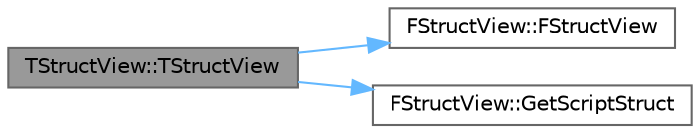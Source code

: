 digraph "TStructView::TStructView"
{
 // INTERACTIVE_SVG=YES
 // LATEX_PDF_SIZE
  bgcolor="transparent";
  edge [fontname=Helvetica,fontsize=10,labelfontname=Helvetica,labelfontsize=10];
  node [fontname=Helvetica,fontsize=10,shape=box,height=0.2,width=0.4];
  rankdir="LR";
  Node1 [id="Node000001",label="TStructView::TStructView",height=0.2,width=0.4,color="gray40", fillcolor="grey60", style="filled", fontcolor="black",tooltip=" "];
  Node1 -> Node2 [id="edge1_Node000001_Node000002",color="steelblue1",style="solid",tooltip=" "];
  Node2 [id="Node000002",label="FStructView::FStructView",height=0.2,width=0.4,color="grey40", fillcolor="white", style="filled",URL="$d8/d94/structFStructView.html#a0239578c82337d34a4355ef27d2041f3",tooltip=" "];
  Node1 -> Node3 [id="edge2_Node000001_Node000003",color="steelblue1",style="solid",tooltip=" "];
  Node3 [id="Node000003",label="FStructView::GetScriptStruct",height=0.2,width=0.4,color="grey40", fillcolor="white", style="filled",URL="$d8/d94/structFStructView.html#a55c08cc341df9d252613fd55acb51014",tooltip="Returns struct type."];
}
